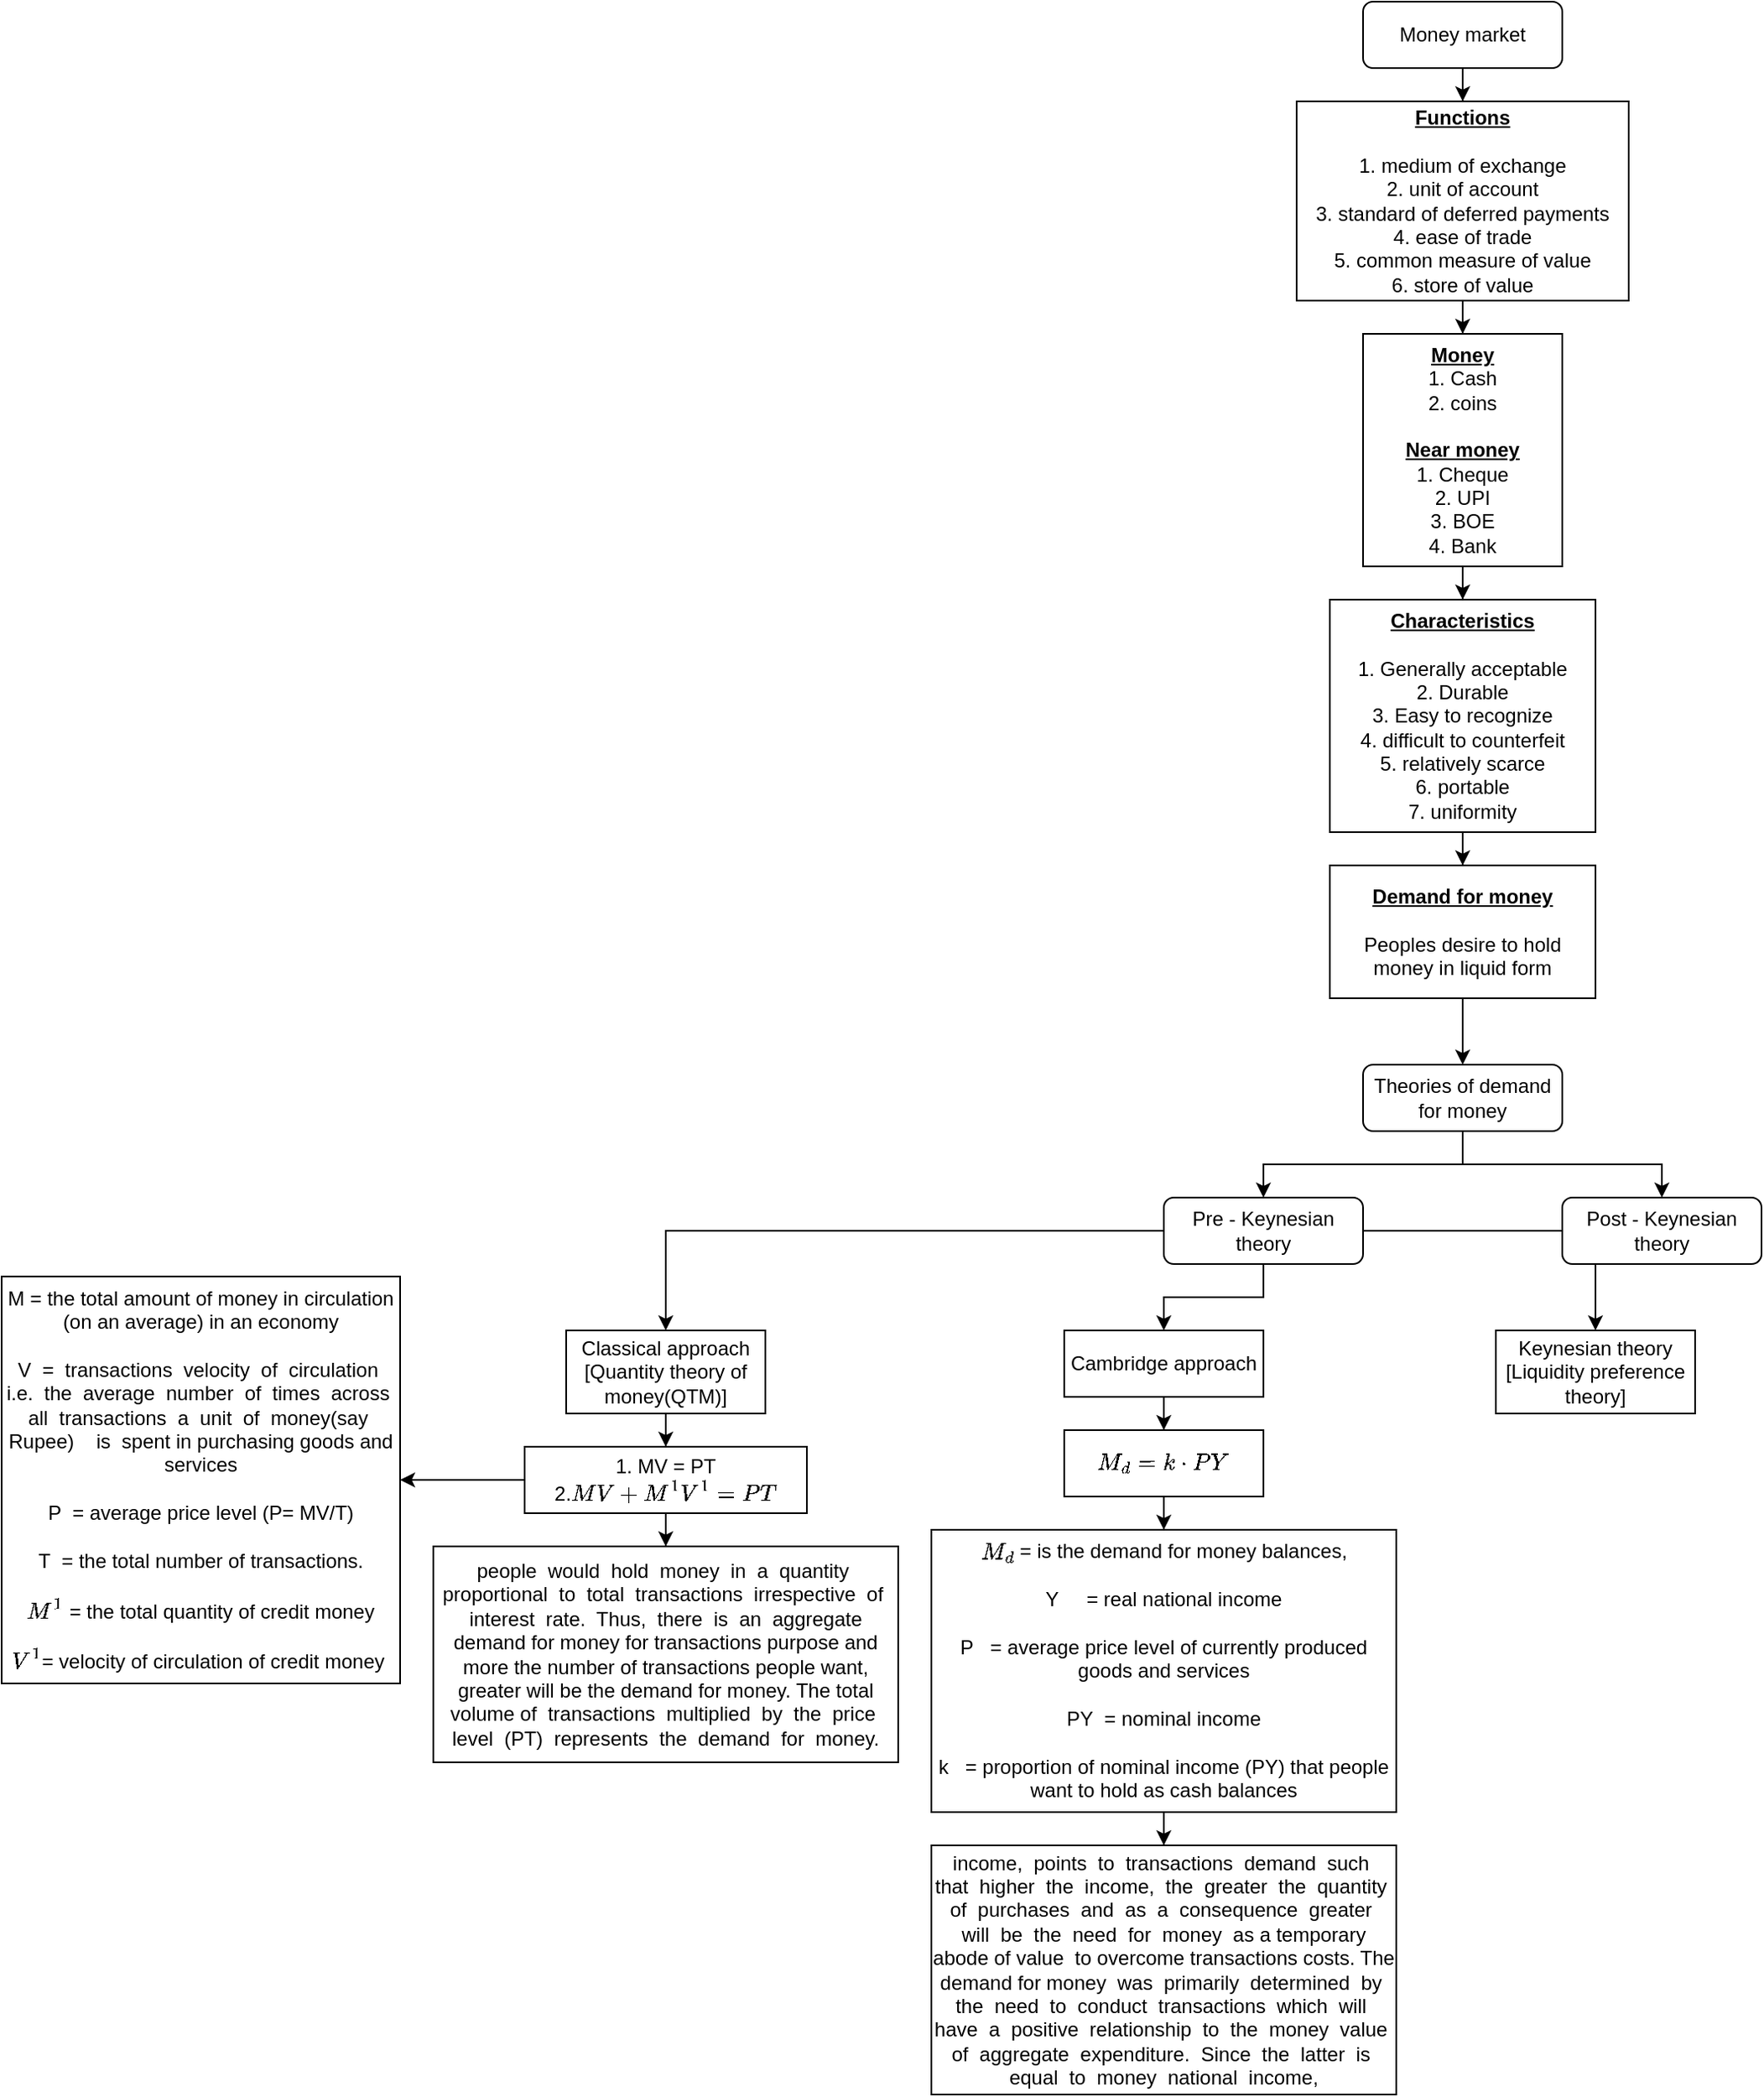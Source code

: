 <mxfile version="14.9.0" type="github">
  <diagram id="a7ajwo2syn-CBHWLVelC" name="Page-1">
    <mxGraphModel dx="1712" dy="432" grid="1" gridSize="10" guides="1" tooltips="1" connect="1" arrows="1" fold="1" page="1" pageScale="1" pageWidth="850" pageHeight="1100" math="1" shadow="0">
      <root>
        <mxCell id="0" />
        <mxCell id="1" parent="0" />
        <mxCell id="JGfa3QQ2Kr3XQhtsew2E-2" style="edgeStyle=orthogonalEdgeStyle;rounded=0;orthogonalLoop=1;jettySize=auto;html=1;" edge="1" parent="1" source="kwy3u0nTgT62as4mCj3b-1" target="JGfa3QQ2Kr3XQhtsew2E-1">
          <mxGeometry relative="1" as="geometry" />
        </mxCell>
        <mxCell id="kwy3u0nTgT62as4mCj3b-1" value="Money market" style="rounded=1;whiteSpace=wrap;html=1;" parent="1" vertex="1">
          <mxGeometry x="360" width="120" height="40" as="geometry" />
        </mxCell>
        <mxCell id="JGfa3QQ2Kr3XQhtsew2E-5" style="edgeStyle=orthogonalEdgeStyle;rounded=0;orthogonalLoop=1;jettySize=auto;html=1;" edge="1" parent="1" source="JGfa3QQ2Kr3XQhtsew2E-1" target="JGfa3QQ2Kr3XQhtsew2E-3">
          <mxGeometry relative="1" as="geometry" />
        </mxCell>
        <mxCell id="JGfa3QQ2Kr3XQhtsew2E-1" value="&lt;div&gt;&lt;u&gt;&lt;b&gt;Functions&lt;/b&gt;&lt;/u&gt;&lt;/div&gt;&lt;div&gt;&lt;br&gt;&lt;/div&gt;&lt;div&gt;1. medium of exchange&lt;/div&gt;&lt;div&gt;2. unit of account&lt;/div&gt;&lt;div&gt;3. standard of deferred payments&lt;/div&gt;&lt;div&gt;4. ease of trade&lt;br&gt;&lt;/div&gt;&lt;div&gt;5. common measure of value&lt;/div&gt;&lt;div&gt;6. store of value&lt;/div&gt;" style="rounded=0;whiteSpace=wrap;html=1;" vertex="1" parent="1">
          <mxGeometry x="320" y="60" width="200" height="120" as="geometry" />
        </mxCell>
        <mxCell id="JGfa3QQ2Kr3XQhtsew2E-7" style="edgeStyle=orthogonalEdgeStyle;rounded=0;orthogonalLoop=1;jettySize=auto;html=1;" edge="1" parent="1" source="JGfa3QQ2Kr3XQhtsew2E-3" target="JGfa3QQ2Kr3XQhtsew2E-6">
          <mxGeometry relative="1" as="geometry" />
        </mxCell>
        <mxCell id="JGfa3QQ2Kr3XQhtsew2E-3" value="&lt;div&gt;&lt;u&gt;&lt;b&gt;Money&lt;/b&gt;&lt;/u&gt;&lt;/div&gt;&lt;div&gt;1. Cash&lt;/div&gt;&lt;div&gt;2. coins&lt;/div&gt;&lt;div&gt;&lt;br&gt;&lt;/div&gt;&lt;div&gt;&lt;u&gt;&lt;b&gt;Near money&lt;/b&gt;&lt;/u&gt;&lt;/div&gt;&lt;div&gt;1. Cheque&lt;/div&gt;&lt;div&gt;2. UPI&lt;/div&gt;&lt;div&gt;3. BOE&lt;/div&gt;&lt;div&gt;4. Bank&lt;br&gt;&lt;/div&gt;" style="rounded=0;whiteSpace=wrap;html=1;" vertex="1" parent="1">
          <mxGeometry x="360" y="200" width="120" height="140" as="geometry" />
        </mxCell>
        <mxCell id="JGfa3QQ2Kr3XQhtsew2E-9" style="edgeStyle=orthogonalEdgeStyle;rounded=0;orthogonalLoop=1;jettySize=auto;html=1;" edge="1" parent="1" source="JGfa3QQ2Kr3XQhtsew2E-6" target="JGfa3QQ2Kr3XQhtsew2E-8">
          <mxGeometry relative="1" as="geometry" />
        </mxCell>
        <mxCell id="JGfa3QQ2Kr3XQhtsew2E-6" value="&lt;div&gt;&lt;u&gt;&lt;b&gt;Characteristics&lt;/b&gt;&lt;/u&gt;&lt;/div&gt;&lt;div&gt;&lt;br&gt;&lt;/div&gt;&lt;div&gt;1. Generally acceptable&lt;/div&gt;&lt;div&gt;2. Durable&lt;/div&gt;&lt;div&gt;3. Easy to recognize&lt;/div&gt;&lt;div&gt;4. difficult to counterfeit&lt;/div&gt;&lt;div&gt;5. relatively scarce&lt;/div&gt;&lt;div&gt;6. portable&lt;/div&gt;&lt;div&gt;7. uniformity&lt;br&gt;&lt;/div&gt;" style="rounded=0;whiteSpace=wrap;html=1;" vertex="1" parent="1">
          <mxGeometry x="340" y="360" width="160" height="140" as="geometry" />
        </mxCell>
        <mxCell id="JGfa3QQ2Kr3XQhtsew2E-11" style="edgeStyle=orthogonalEdgeStyle;rounded=0;orthogonalLoop=1;jettySize=auto;html=1;" edge="1" parent="1" source="JGfa3QQ2Kr3XQhtsew2E-8" target="JGfa3QQ2Kr3XQhtsew2E-10">
          <mxGeometry relative="1" as="geometry" />
        </mxCell>
        <mxCell id="JGfa3QQ2Kr3XQhtsew2E-8" value="&lt;div&gt;&lt;u&gt;&lt;b&gt;Demand for money&lt;/b&gt;&lt;/u&gt;&lt;/div&gt;&lt;div&gt;&lt;br&gt;&lt;/div&gt;&lt;div&gt;Peoples desire to hold &lt;br&gt;&lt;/div&gt;&lt;div&gt;money in liquid form&lt;br&gt;&lt;/div&gt;" style="rounded=0;whiteSpace=wrap;html=1;" vertex="1" parent="1">
          <mxGeometry x="340" y="520" width="160" height="80" as="geometry" />
        </mxCell>
        <mxCell id="JGfa3QQ2Kr3XQhtsew2E-15" style="edgeStyle=orthogonalEdgeStyle;rounded=0;orthogonalLoop=1;jettySize=auto;html=1;" edge="1" parent="1" source="JGfa3QQ2Kr3XQhtsew2E-10" target="JGfa3QQ2Kr3XQhtsew2E-12">
          <mxGeometry relative="1" as="geometry" />
        </mxCell>
        <mxCell id="JGfa3QQ2Kr3XQhtsew2E-16" style="edgeStyle=orthogonalEdgeStyle;rounded=0;orthogonalLoop=1;jettySize=auto;html=1;" edge="1" parent="1" source="JGfa3QQ2Kr3XQhtsew2E-10" target="JGfa3QQ2Kr3XQhtsew2E-13">
          <mxGeometry relative="1" as="geometry" />
        </mxCell>
        <mxCell id="JGfa3QQ2Kr3XQhtsew2E-10" value="Theories of demand for money" style="rounded=1;whiteSpace=wrap;html=1;" vertex="1" parent="1">
          <mxGeometry x="360" y="640" width="120" height="40" as="geometry" />
        </mxCell>
        <mxCell id="JGfa3QQ2Kr3XQhtsew2E-20" style="edgeStyle=orthogonalEdgeStyle;rounded=0;orthogonalLoop=1;jettySize=auto;html=1;entryX=0.5;entryY=0;entryDx=0;entryDy=0;" edge="1" parent="1" source="JGfa3QQ2Kr3XQhtsew2E-12" target="JGfa3QQ2Kr3XQhtsew2E-19">
          <mxGeometry relative="1" as="geometry" />
        </mxCell>
        <mxCell id="JGfa3QQ2Kr3XQhtsew2E-21" style="edgeStyle=orthogonalEdgeStyle;rounded=0;orthogonalLoop=1;jettySize=auto;html=1;" edge="1" parent="1" source="JGfa3QQ2Kr3XQhtsew2E-12" target="JGfa3QQ2Kr3XQhtsew2E-18">
          <mxGeometry relative="1" as="geometry" />
        </mxCell>
        <mxCell id="JGfa3QQ2Kr3XQhtsew2E-22" style="edgeStyle=orthogonalEdgeStyle;rounded=0;orthogonalLoop=1;jettySize=auto;html=1;" edge="1" parent="1" source="JGfa3QQ2Kr3XQhtsew2E-12" target="JGfa3QQ2Kr3XQhtsew2E-17">
          <mxGeometry relative="1" as="geometry" />
        </mxCell>
        <mxCell id="JGfa3QQ2Kr3XQhtsew2E-12" value="Pre - Keynesian theory" style="rounded=1;whiteSpace=wrap;html=1;" vertex="1" parent="1">
          <mxGeometry x="240" y="720" width="120" height="40" as="geometry" />
        </mxCell>
        <mxCell id="JGfa3QQ2Kr3XQhtsew2E-13" value="Post - Keynesian theory" style="rounded=1;whiteSpace=wrap;html=1;" vertex="1" parent="1">
          <mxGeometry x="480" y="720" width="120" height="40" as="geometry" />
        </mxCell>
        <mxCell id="JGfa3QQ2Kr3XQhtsew2E-17" value="Keynesian theory&lt;br&gt;&lt;div&gt;[Liquidity preference theory]&lt;/div&gt;" style="rounded=0;whiteSpace=wrap;html=1;" vertex="1" parent="1">
          <mxGeometry x="440" y="800" width="120" height="50" as="geometry" />
        </mxCell>
        <mxCell id="JGfa3QQ2Kr3XQhtsew2E-25" style="edgeStyle=orthogonalEdgeStyle;rounded=0;orthogonalLoop=1;jettySize=auto;html=1;" edge="1" parent="1" source="JGfa3QQ2Kr3XQhtsew2E-18" target="JGfa3QQ2Kr3XQhtsew2E-24">
          <mxGeometry relative="1" as="geometry" />
        </mxCell>
        <mxCell id="JGfa3QQ2Kr3XQhtsew2E-18" value="&lt;div&gt;Classical approach&lt;/div&gt;[Quantity theory of money(QTM)]" style="rounded=0;whiteSpace=wrap;html=1;" vertex="1" parent="1">
          <mxGeometry x="-120" y="800" width="120" height="50" as="geometry" />
        </mxCell>
        <mxCell id="JGfa3QQ2Kr3XQhtsew2E-32" style="edgeStyle=orthogonalEdgeStyle;rounded=0;orthogonalLoop=1;jettySize=auto;html=1;entryX=0.5;entryY=0;entryDx=0;entryDy=0;" edge="1" parent="1" source="JGfa3QQ2Kr3XQhtsew2E-19" target="JGfa3QQ2Kr3XQhtsew2E-30">
          <mxGeometry relative="1" as="geometry" />
        </mxCell>
        <mxCell id="JGfa3QQ2Kr3XQhtsew2E-19" value="Cambridge approach" style="rounded=0;whiteSpace=wrap;html=1;" vertex="1" parent="1">
          <mxGeometry x="180" y="800" width="120" height="40" as="geometry" />
        </mxCell>
        <mxCell id="JGfa3QQ2Kr3XQhtsew2E-27" style="edgeStyle=orthogonalEdgeStyle;rounded=0;orthogonalLoop=1;jettySize=auto;html=1;" edge="1" parent="1" source="JGfa3QQ2Kr3XQhtsew2E-24" target="JGfa3QQ2Kr3XQhtsew2E-26">
          <mxGeometry relative="1" as="geometry" />
        </mxCell>
        <mxCell id="JGfa3QQ2Kr3XQhtsew2E-29" style="edgeStyle=orthogonalEdgeStyle;rounded=0;orthogonalLoop=1;jettySize=auto;html=1;" edge="1" parent="1" source="JGfa3QQ2Kr3XQhtsew2E-24" target="JGfa3QQ2Kr3XQhtsew2E-28">
          <mxGeometry relative="1" as="geometry" />
        </mxCell>
        <mxCell id="JGfa3QQ2Kr3XQhtsew2E-24" value="&lt;div&gt;1. MV = PT&lt;/div&gt;&lt;div&gt;2.`MV + M^1V^1 = PT`&lt;br&gt;&lt;/div&gt;" style="rounded=0;whiteSpace=wrap;html=1;" vertex="1" parent="1">
          <mxGeometry x="-145" y="870" width="170" height="40" as="geometry" />
        </mxCell>
        <mxCell id="JGfa3QQ2Kr3XQhtsew2E-26" value="&lt;div&gt;M = the total amount of money in circulation (on an average) in an economy &lt;br&gt;&lt;/div&gt;&lt;div&gt;&lt;br&gt;&lt;/div&gt;&lt;div&gt;V&amp;nbsp; =&amp;nbsp; transactions&amp;nbsp; velocity&amp;nbsp; of&amp;nbsp; circulation&amp;nbsp; i.e.&amp;nbsp; the&amp;nbsp; average&amp;nbsp; number&amp;nbsp; of&amp;nbsp; times&amp;nbsp; across&amp;nbsp; all&amp;nbsp; transactions&amp;nbsp; a&amp;nbsp; unit&amp;nbsp; of&amp;nbsp; money(say&amp;nbsp; Rupee)&amp;nbsp;&amp;nbsp;&amp;nbsp; is&amp;nbsp; spent in purchasing goods and services&lt;/div&gt;&lt;div&gt;&lt;br&gt;&lt;/div&gt;&lt;div&gt;P&amp;nbsp; = average price level (P= MV/T)&lt;/div&gt;&lt;div&gt;&lt;br&gt;&lt;/div&gt;&lt;div&gt;T&amp;nbsp; = the total number of transactions.&lt;/div&gt;&lt;div&gt;&lt;br&gt;&lt;/div&gt;&lt;div&gt;`M^1` = the total quantity of credit money&lt;/div&gt;&lt;div&gt;&lt;br&gt;&lt;/div&gt;&lt;div&gt;`V^1`= velocity of circulation of credit money&amp;nbsp; &lt;br&gt;&lt;/div&gt;" style="rounded=0;whiteSpace=wrap;html=1;" vertex="1" parent="1">
          <mxGeometry x="-460" y="767.5" width="240" height="245" as="geometry" />
        </mxCell>
        <mxCell id="JGfa3QQ2Kr3XQhtsew2E-28" value="people&amp;nbsp; would&amp;nbsp; hold&amp;nbsp; money&amp;nbsp; in&amp;nbsp; a&amp;nbsp; quantity&amp;nbsp; proportional&amp;nbsp; to&amp;nbsp; total&amp;nbsp; transactions&amp;nbsp; irrespective&amp;nbsp; of&amp;nbsp; interest&amp;nbsp; rate.&amp;nbsp; Thus,&amp;nbsp; there&amp;nbsp; is&amp;nbsp; an&amp;nbsp; aggregate demand for money for transactions purpose and more the number of transactions people want, greater will be the demand for money. The total volume of&amp;nbsp; transactions&amp;nbsp; multiplied&amp;nbsp; by&amp;nbsp; the&amp;nbsp; price&amp;nbsp; level&amp;nbsp; (PT)&amp;nbsp; represents&amp;nbsp; the&amp;nbsp; demand&amp;nbsp; for&amp;nbsp; money." style="rounded=0;whiteSpace=wrap;html=1;" vertex="1" parent="1">
          <mxGeometry x="-200" y="930" width="280" height="130" as="geometry" />
        </mxCell>
        <mxCell id="JGfa3QQ2Kr3XQhtsew2E-34" style="edgeStyle=orthogonalEdgeStyle;rounded=0;orthogonalLoop=1;jettySize=auto;html=1;" edge="1" parent="1" source="JGfa3QQ2Kr3XQhtsew2E-30" target="JGfa3QQ2Kr3XQhtsew2E-33">
          <mxGeometry relative="1" as="geometry" />
        </mxCell>
        <mxCell id="JGfa3QQ2Kr3XQhtsew2E-30" value="&lt;div&gt;`M_d=k*PY`&lt;/div&gt;" style="rounded=0;whiteSpace=wrap;html=1;" vertex="1" parent="1">
          <mxGeometry x="180" y="860" width="120" height="40" as="geometry" />
        </mxCell>
        <mxCell id="JGfa3QQ2Kr3XQhtsew2E-36" style="edgeStyle=orthogonalEdgeStyle;rounded=0;orthogonalLoop=1;jettySize=auto;html=1;" edge="1" parent="1" source="JGfa3QQ2Kr3XQhtsew2E-33" target="JGfa3QQ2Kr3XQhtsew2E-35">
          <mxGeometry relative="1" as="geometry" />
        </mxCell>
        <mxCell id="JGfa3QQ2Kr3XQhtsew2E-33" value="&lt;div&gt;`M_d` = is the demand for money balances,&lt;/div&gt;&lt;div&gt;&lt;br&gt;&lt;/div&gt;&lt;div&gt;Y&amp;nbsp;&amp;nbsp;&amp;nbsp;&amp;nbsp; = real national income&lt;/div&gt;&lt;div&gt;&lt;br&gt;&lt;/div&gt;&lt;div&gt;P&amp;nbsp;&amp;nbsp; = average price level of currently produced goods and services&lt;/div&gt;&lt;div&gt;&lt;br&gt;&lt;/div&gt;&lt;div&gt;PY&amp;nbsp; = nominal income&lt;/div&gt;&lt;div&gt;&lt;br&gt;&lt;/div&gt;&lt;div&gt;k&amp;nbsp;&amp;nbsp; = proportion of nominal income (PY) that people want to hold as cash balances&lt;/div&gt;" style="rounded=0;whiteSpace=wrap;html=1;" vertex="1" parent="1">
          <mxGeometry x="100" y="920" width="280" height="170" as="geometry" />
        </mxCell>
        <mxCell id="JGfa3QQ2Kr3XQhtsew2E-35" value="income,&amp;nbsp; points&amp;nbsp; to&amp;nbsp; transactions&amp;nbsp; demand&amp;nbsp; such&amp;nbsp; that&amp;nbsp; higher&amp;nbsp; the&amp;nbsp; income,&amp;nbsp; the&amp;nbsp; greater&amp;nbsp; the&amp;nbsp; quantity&amp;nbsp; of&amp;nbsp; purchases&amp;nbsp; and&amp;nbsp; as&amp;nbsp; a&amp;nbsp; consequence&amp;nbsp; greater&amp;nbsp; will&amp;nbsp; be&amp;nbsp; the&amp;nbsp; need&amp;nbsp; for&amp;nbsp; money&amp;nbsp; as a temporary abode of value&amp;nbsp; to overcome transactions costs. The demand for money&amp;nbsp; was&amp;nbsp; primarily&amp;nbsp; determined&amp;nbsp; by&amp;nbsp; the&amp;nbsp; need&amp;nbsp; to&amp;nbsp; conduct&amp;nbsp; transactions&amp;nbsp; which&amp;nbsp; will&amp;nbsp; have&amp;nbsp; a&amp;nbsp; positive&amp;nbsp; relationship&amp;nbsp; to&amp;nbsp; the&amp;nbsp; money&amp;nbsp; value&amp;nbsp; of&amp;nbsp; aggregate&amp;nbsp; expenditure.&amp;nbsp; Since&amp;nbsp; the&amp;nbsp; latter&amp;nbsp; is&amp;nbsp; equal&amp;nbsp; to&amp;nbsp; money&amp;nbsp; national&amp;nbsp; income, " style="rounded=0;whiteSpace=wrap;html=1;" vertex="1" parent="1">
          <mxGeometry x="100" y="1110" width="280" height="150" as="geometry" />
        </mxCell>
      </root>
    </mxGraphModel>
  </diagram>
</mxfile>
